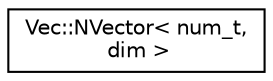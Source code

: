 digraph "Graphical Class Hierarchy"
{
 // INTERACTIVE_SVG=YES
  edge [fontname="Helvetica",fontsize="10",labelfontname="Helvetica",labelfontsize="10"];
  node [fontname="Helvetica",fontsize="10",shape=record];
  rankdir="LR";
  Node1 [label="Vec::NVector\< num_t,\l dim \>",height=0.2,width=0.4,color="black", fillcolor="white", style="filled",URL="$d5/d1c/class_vec_1_1_n_vector.html"];
}
